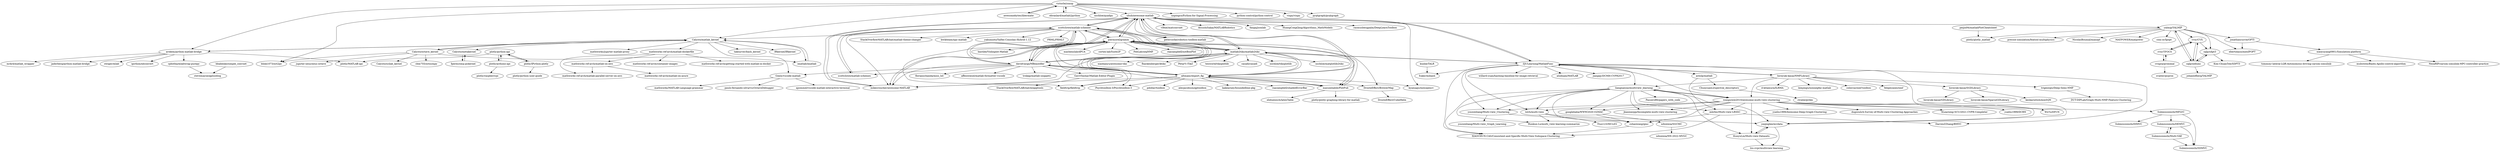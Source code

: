 digraph G {
"peijin94/matlabPlotCheatsheet" -> "plotly/plotly_matlab"
"victorlei/smop" -> "awesomebytes/libermate"
"victorlei/smop" -> "ebranlard/matlab2python"
"victorlei/smop" -> "arokem/python-matlab-bridge"
"victorlei/smop" -> "nschloe/quadpy" ["e"=1]
"victorlei/smop" -> "uhub/awesome-matlab"
"victorlei/smop" -> "blink1073/oct2py"
"victorlei/smop" -> "unpingco/Python-for-Signal-Processing" ["e"=1]
"victorlei/smop" -> "python-control/python-control" ["e"=1]
"victorlei/smop" -> "Calysto/matlab_kernel"
"victorlei/smop" -> "vispy/vispy" ["e"=1]
"victorlei/smop" -> "pyqtgraph/pyqtgraph" ["e"=1]
"areslp/matlab" -> "ChunyuanLI/spectral_descriptors"
"areslp/matlab" -> "mbrbic/Multi-view-LRSSC"
"plotly/python-api" -> "plotly/IPython-plotly"
"plotly/python-api" -> "plotly/arduino-api"
"plotly/python-api" -> "plotly/MATLAB-api"
"Calysto/metakernel" -> "fperez/zmq-pykernel"
"Calysto/matlab_kernel" -> "imatlab/imatlab"
"Calysto/matlab_kernel" -> "Calysto/octave_kernel"
"Calysto/matlab_kernel" -> "Calysto/metakernel"
"Calysto/matlab_kernel" -> "arokem/python-matlab-bridge"
"Calysto/matlab_kernel" -> "mathworks/jupyter-matlab-proxy"
"Calysto/matlab_kernel" -> "mathworks-ref-arch/matlab-dockerfile"
"Calysto/matlab_kernel" -> "takluyver/bash_kernel" ["e"=1]
"Calysto/matlab_kernel" -> "IRkernel/IRkernel" ["e"=1]
"Calysto/matlab_kernel" -> "Gimly/vscode-matlab"
"imatlab/imatlab" -> "Calysto/matlab_kernel"
"scottclowe/matlab-schemer" -> "scottclowe/matlab-schemes"
"scottclowe/matlab-schemer" -> "piermorel/gramm"
"scottclowe/matlab-schemer" -> "matlab2tikz/matlab2tikz"
"scottclowe/matlab-schemer" -> "davidvarga/MBeautifier"
"scottclowe/matlab-schemer" -> "altmany/export_fig"
"scottclowe/matlab-schemer" -> "uhub/awesome-matlab"
"scottclowe/matlab-schemer" -> "StackOverflowMATLABchat/matlab-theme-changer"
"scottclowe/matlab-schemer" -> "mikecroucher/awesome-MATLAB"
"scottclowe/matlab-schemer" -> "fieldtrip/fieldtrip" ["e"=1]
"scottclowe/matlab-schemer" -> "kwikteam/npy-matlab" ["e"=1]
"scottclowe/matlab-schemer" -> "petercorke/robotics-toolbox-matlab" ["e"=1]
"scottclowe/matlab-schemer" -> "yakumioto/YaHei-Consolas-Hybrid-1.12" ["e"=1]
"scottclowe/matlab-schemer" -> "Calysto/matlab_kernel"
"scottclowe/matlab-schemer" -> "bastibe/Violinplot-Matlab"
"scottclowe/matlab-schemer" -> "PRML/PRMLT" ["e"=1]
"liangnaiyao/multiview_learning" -> "wangsiwei2010/awesome-multi-view-clustering"
"liangnaiyao/multiview_learning" -> "yeqinglee/mvdata"
"liangnaiyao/multiview_learning" -> "youweiliang/Multi-view_Clustering"
"liangnaiyao/multiview_learning" -> "lslrh/multi-view"
"liangnaiyao/multiview_learning" -> "KunyuLin/Multi-view-Datasets"
"liangnaiyao/multiview_learning" -> "Jeaninezpp/Incomplete-multi-view-clustering"
"liangnaiyao/multiview_learning" -> "Runkun-Lu/multi_view-learning-summarize"
"liangnaiyao/multiview_learning" -> "cshaowang/gmc"
"liangnaiyao/multiview_learning" -> "Passero86/papers_with_code"
"liangnaiyao/multiview_learning" -> "XIAOCHUN-CAS/Consistent-and-Specific-Multi-View-Subspace-Clustering"
"liangnaiyao/multiview_learning" -> "googlebaba/WWW2020-O2MAC"
"liangnaiyao/multiview_learning" -> "mbrbic/Multi-view-LRSSC"
"matlab2tikz/matlab2tikz" -> "altmany/export_fig"
"matlab2tikz/matlab2tikz" -> "piermorel/gramm"
"matlab2tikz/matlab2tikz" -> "scottclowe/matlab-schemer"
"matlab2tikz/matlab2tikz" -> "nschloe/tikzplotlib" ["e"=1]
"matlab2tikz/matlab2tikz" -> "ZJULearning/MatlabFunc"
"matlab2tikz/matlab2tikz" -> "uhub/awesome-matlab"
"matlab2tikz/matlab2tikz" -> "davidvarga/MBeautifier"
"matlab2tikz/matlab2tikz" -> "mikecroucher/awesome-MATLAB"
"matlab2tikz/matlab2tikz" -> "nschloe/matplotlib2tikz" ["e"=1]
"matlab2tikz/matlab2tikz" -> "masumhabib/PlotPub"
"matlab2tikz/matlab2tikz" -> "xiaohanyu/awesome-tikz" ["e"=1]
"matlab2tikz/matlab2tikz" -> "fhackenberger/ktikz" ["e"=1]
"matlab2tikz/matlab2tikz" -> "PetarV-/TikZ" ["e"=1]
"matlab2tikz/matlab2tikz" -> "texworld/tikzplotlib"
"matlab2tikz/matlab2tikz" -> "casadi/casadi" ["e"=1]
"mathworks-ref-arch/matlab-dockerfile" -> "mathworks-ref-arch/container-images"
"mathworks-ref-arch/matlab-dockerfile" -> "mathworks-ref-arch/getting-started-with-matlab-in-docker"
"mathworks-ref-arch/matlab-dockerfile" -> "mathworks-ref-arch/matlab-parallel-server-on-aws"
"mathworks-ref-arch/matlab-dockerfile" -> "mathworks-ref-arch/matlab-on-aws"
"cvxr/CVX" -> "cvxr/TFOCS"
"cvxr/CVX" -> "sqlp/sdpt3"
"cvxr/CVX" -> "sqlp/sedumi"
"hiroyuki-kasai/SGDLibrary" -> "hiroyuki-kasai/GDLibrary"
"hiroyuki-kasai/SGDLibrary" -> "hiroyuki-kasai/SparseGDLibrary"
"hiroyuki-kasai/SGDLibrary" -> "keskarnitish/minSQN"
"uhub/awesome-matlab" -> "mikecroucher/awesome-MATLAB"
"uhub/awesome-matlab" -> "piermorel/gramm"
"uhub/awesome-matlab" -> "matlab2tikz/matlab2tikz"
"uhub/awesome-matlab" -> "altmany/export_fig"
"uhub/awesome-matlab" -> "scottclowe/matlab-schemer"
"uhub/awesome-matlab" -> "vlfeat/matconvnet" ["e"=1]
"uhub/awesome-matlab" -> "petercorke/robotics-toolbox-matlab" ["e"=1]
"uhub/awesome-matlab" -> "ZJULearning/MatlabFunc"
"uhub/awesome-matlab" -> "AtsushiSakai/MATLABRobotics" ["e"=1]
"uhub/awesome-matlab" -> "fangq/jsonlab"
"uhub/awesome-matlab" -> "HuangCongQing/Algorithms_MathModels" ["e"=1]
"uhub/awesome-matlab" -> "davidvarga/MBeautifier"
"uhub/awesome-matlab" -> "rasmusbergpalm/DeepLearnToolbox" ["e"=1]
"uhub/awesome-matlab" -> "kyamagu/mexopencv" ["e"=1]
"uhub/awesome-matlab" -> "yalmip/YALMIP"
"wangsiwei2010/awesome-multi-view-clustering" -> "liangnaiyao/multiview_learning"
"wangsiwei2010/awesome-multi-view-clustering" -> "youweiliang/Multi-view_Clustering"
"wangsiwei2010/awesome-multi-view-clustering" -> "yeqinglee/mvdata"
"wangsiwei2010/awesome-multi-view-clustering" -> "yueliu1999/Awesome-Deep-Graph-Clustering" ["e"=1]
"wangsiwei2010/awesome-multi-view-clustering" -> "KunyuLin/Multi-view-Datasets"
"wangsiwei2010/awesome-multi-view-clustering" -> "Jeaninezpp/Incomplete-multi-view-clustering"
"wangsiwei2010/awesome-multi-view-clustering" -> "cshaowang/gmc"
"wangsiwei2010/awesome-multi-view-clustering" -> "lslrh/multi-view"
"wangsiwei2010/awesome-multi-view-clustering" -> "googlebaba/WWW2020-O2MAC"
"wangsiwei2010/awesome-multi-view-clustering" -> "dugzzuli/A-Survey-of-Multi-view-Clustering-Approaches"
"wangsiwei2010/awesome-multi-view-clustering" -> "XLearning-SCU/2021-CVPR-Completer" ["e"=1]
"wangsiwei2010/awesome-multi-view-clustering" -> "yueliu1999/DCRN" ["e"=1]
"wangsiwei2010/awesome-multi-view-clustering" -> "SubmissionsIn/MFLVC"
"wangsiwei2010/awesome-multi-view-clustering" -> "WxTu/DFCN" ["e"=1]
"wangsiwei2010/awesome-multi-view-clustering" -> "mbrbic/Multi-view-LRSSC"
"xiaoyuyang0901/Simulation-platform" -> "NezaRIP/carsim-simulink-MPC-controller-practice"
"xiaoyuyang0901/Simulation-platform" -> "tommoy/-lateral-LQR-Autonomous-driving-carsim-simulink-"
"xiaoyuyang0901/Simulation-platform" -> "mubowen/Baidu-Apollo-control-algorithm" ["e"=1]
"kunhe/TALR" -> "fcakir/mihash"
"ZJULearning/MatlabFunc" -> "liangnaiyao/multiview_learning"
"ZJULearning/MatlabFunc" -> "hiroyuki-kasai/NMFLibrary"
"ZJULearning/MatlabFunc" -> "matlab2tikz/matlab2tikz"
"ZJULearning/MatlabFunc" -> "willard-yuan/hashing-baseline-for-image-retrieval" ["e"=1]
"ZJULearning/MatlabFunc" -> "wangsiwei2010/awesome-multi-view-clustering"
"ZJULearning/MatlabFunc" -> "fcakir/mihash"
"ZJULearning/MatlabFunc" -> "areslp/matlab"
"ZJULearning/MatlabFunc" -> "youweiliang/Multi-view_Clustering"
"ZJULearning/MatlabFunc" -> "XIAOCHUN-CAS/Consistent-and-Specific-Multi-View-Subspace-Clustering"
"ZJULearning/MatlabFunc" -> "lslrh/multi-view"
"ZJULearning/MatlabFunc" -> "yeqinglee/mvdata"
"ZJULearning/MatlabFunc" -> "aludnam/MATLAB"
"ZJULearning/MatlabFunc" -> "jiangqy/DCMH-CVPR2017" ["e"=1]
"ZJULearning/MatlabFunc" -> "DarrenZZhang/BMVC"
"ZJULearning/MatlabFunc" -> "uhub/awesome-matlab"
"KunyuLin/Multi-view-Datasets" -> "yeqinglee/mvdata"
"KunyuLin/Multi-view-Datasets" -> "lzu-cvpr/multiview-learning"
"mbrbic/Multi-view-LRSSC" -> "XIAOCHUN-CAS/Consistent-and-Specific-Multi-View-Subspace-Clustering"
"mbrbic/Multi-view-LRSSC" -> "cshaowang/gmc"
"mbrbic/Multi-view-LRSSC" -> "DarrenZZhang/BMVC"
"SubmissionsIn/DEMVC" -> "SubmissionsIn/SDMVC"
"SubmissionsIn/DEMVC" -> "SubmissionsIn/Multi-VAE"
"SubmissionsIn/Multi-VAE" -> "SubmissionsIn/SDMVC"
"SubmissionsIn/Multi-VAE" -> "SubmissionsIn/DEMVC"
"googlebaba/WWW2020-O2MAC" -> "xdweixia/SGCMC"
"googlebaba/WWW2020-O2MAC" -> "cshaowang/gmc"
"yalmip/YALMIP" -> "sqlp/sedumi"
"yalmip/YALMIP" -> "sqlp/sdpt3"
"yalmip/YALMIP" -> "cvxr/CVX"
"yalmip/YALMIP" -> "jonathancurrie/OPTI"
"yalmip/YALMIP" -> "precise-simulation/featool-multiphysics" ["e"=1]
"yalmip/YALMIP" -> "NicolasBoumal/manopt" ["e"=1]
"yalmip/YALMIP" -> "MATPOWER/matpower" ["e"=1]
"yalmip/YALMIP" -> "plotly/plotly_matlab"
"yalmip/YALMIP" -> "ebertolazzi/mexIPOPT"
"yalmip/YALMIP" -> "coin-or/Ipopt" ["e"=1]
"altmany/export_fig" -> "matlab2tikz/matlab2tikz"
"altmany/export_fig" -> "piermorel/gramm"
"altmany/export_fig" -> "masumhabib/PlotPub"
"altmany/export_fig" -> "uhub/awesome-matlab"
"altmany/export_fig" -> "scottclowe/matlab-schemer"
"altmany/export_fig" -> "fieldtrip/fieldtrip" ["e"=1]
"altmany/export_fig" -> "DrosteEffect/BrewerMap"
"altmany/export_fig" -> "kakearney/boundedline-pkg"
"altmany/export_fig" -> "raacampbell/shadedErrorBar"
"altmany/export_fig" -> "mikecroucher/awesome-MATLAB"
"altmany/export_fig" -> "davidvarga/MBeautifier"
"altmany/export_fig" -> "pdollar/toolbox" ["e"=1]
"altmany/export_fig" -> "kyamagu/mexopencv" ["e"=1]
"altmany/export_fig" -> "Psychtoolbox-3/Psychtoolbox-3" ["e"=1]
"altmany/export_fig" -> "alecjacobson/gptoolbox" ["e"=1]
"piermorel/gramm" -> "masumhabib/PlotPub"
"piermorel/gramm" -> "altmany/export_fig"
"piermorel/gramm" -> "scottclowe/matlab-schemer"
"piermorel/gramm" -> "matlab2tikz/matlab2tikz"
"piermorel/gramm" -> "uhub/awesome-matlab"
"piermorel/gramm" -> "fieldtrip/fieldtrip" ["e"=1]
"piermorel/gramm" -> "davidvarga/MBeautifier"
"piermorel/gramm" -> "Psychtoolbox-3/Psychtoolbox-3" ["e"=1]
"piermorel/gramm" -> "bastibe/Violinplot-Matlab"
"piermorel/gramm" -> "machenslab/dPCA" ["e"=1]
"piermorel/gramm" -> "mikecroucher/awesome-MATLAB"
"piermorel/gramm" -> "DrosteEffect/BrewerMap"
"piermorel/gramm" -> "cortex-lab/Suite2P" ["e"=1]
"piermorel/gramm" -> "FeeLab/seqNMF" ["e"=1]
"piermorel/gramm" -> "raacampbell/notBoxPlot"
"cvxgrp/proximal" -> "svaiter/pyprox"
"cvxgrp/proximal" -> "cvxr/TFOCS"
"cvxr/TFOCS" -> "cvxr/CVX"
"cvxr/TFOCS" -> "cvxgrp/proximal"
"cshaowang/gmc" -> "XIAOCHUN-CAS/Consistent-and-Specific-Multi-View-Subspace-Clustering"
"ebranlard/matlab2python" -> "victorlei/smop"
"davidvarga/MBeautifier" -> "piermorel/gramm"
"davidvarga/MBeautifier" -> "scottclowe/matlab-schemer"
"davidvarga/MBeautifier" -> "GavriYashar/Matlab-Editor-Plugin"
"davidvarga/MBeautifier" -> "Gimly/vscode-matlab"
"davidvarga/MBeautifier" -> "florianschanda/miss_hit"
"davidvarga/MBeautifier" -> "matlab2tikz/matlab2tikz"
"davidvarga/MBeautifier" -> "affenwiesel/matlab-formatter-vscode"
"davidvarga/MBeautifier" -> "mikecroucher/awesome-MATLAB"
"davidvarga/MBeautifier" -> "trnkap/matlab-snippets"
"davidvarga/MBeautifier" -> "scottclowe/matlab-schemes"
"davidvarga/MBeautifier" -> "altmany/export_fig"
"davidvarga/MBeautifier" -> "masumhabib/PlotPub"
"davidvarga/MBeautifier" -> "uhub/awesome-matlab"
"plotly/arduino-api" -> "plotly/raspberrypi"
"plotly/arduino-api" -> "plotly/python-api"
"masumhabib/PlotPub" -> "piermorel/gramm"
"masumhabib/PlotPub" -> "altmany/export_fig"
"masumhabib/PlotPub" -> "plotly/plotly-graphing-library-for-matlab"
"masumhabib/PlotPub" -> "eliduenisch/latexTable"
"hiroyuki-kasai/NMFLibrary" -> "kimjingu/nonnegfac-matlab"
"hiroyuki-kasai/NMFLibrary" -> "colinvaz/nmf-toolbox"
"hiroyuki-kasai/NMFLibrary" -> "ZJULearning/MatlabFunc"
"hiroyuki-kasai/NMFLibrary" -> "trigeorgis/Deep-Semi-NMF"
"hiroyuki-kasai/NMFLibrary" -> "liangnaiyao/multiview_learning"
"hiroyuki-kasai/NMFLibrary" -> "felipeyanez/nmf"
"hiroyuki-kasai/NMFLibrary" -> "d-kitamura/ILRMA" ["e"=1]
"hiroyuki-kasai/NMFLibrary" -> "wangsiwei2010/awesome-multi-view-clustering"
"hiroyuki-kasai/NMFLibrary" -> "hiroyuki-kasai/SGDLibrary"
"Calysto/octave_kernel" -> "Calysto/matlab_kernel"
"Calysto/octave_kernel" -> "blink1073/oct2py"
"Calysto/octave_kernel" -> "Calysto/scilab_kernel"
"Calysto/octave_kernel" -> "cbm755/octsympy"
"Calysto/octave_kernel" -> "jupyter-xeus/xeus-octave"
"Calysto/octave_kernel" -> "imatlab/imatlab"
"jonathancurrie/OPTI" -> "ebertolazzi/mexIPOPT"
"jonathancurrie/OPTI" -> "xiaoyuyang0901/Simulation-platform"
"fperez/zmq-pykernel" -> "Calysto/metakernel"
"scottclowe/matlab-schemes" -> "scottclowe/matlab-schemer"
"mathworks-ref-arch/matlab-on-aws" -> "mathworks-ref-arch/matlab-parallel-server-on-aws"
"mathworks-ref-arch/matlab-on-aws" -> "mathworks-ref-arch/matlab-on-azure"
"ChunyuanLI/spectral_descriptors" -> "ctralie/pyhks"
"SubmissionsIn/MFLVC" -> "SubmissionsIn/SDMVC"
"SubmissionsIn/MFLVC" -> "SubmissionsIn/DEMVC"
"SubmissionsIn/MFLVC" -> "SubmissionsIn/DIMVC"
"sqlp/sdpt3" -> "Kim-ChuanToh/SDPT3"
"sqlp/sdpt3" -> "sqlp/sedumi"
"arokem/python-matlab-bridge" -> "jaderberg/python-matlab-bridge"
"arokem/python-matlab-bridge" -> "ewiger/mlab"
"arokem/python-matlab-bridge" -> "ipython/nbconvert" ["e"=1]
"arokem/python-matlab-bridge" -> "cpbotha/mlabwrap-purepy"
"arokem/python-matlab-bridge" -> "mrkrd/matlab_wrapper"
"arokem/python-matlab-bridge" -> "plotly/MATLAB-api"
"arokem/python-matlab-bridge" -> "Calysto/matlab_kernel"
"trigeorgis/Deep-Semi-NMF" -> "DUT-DIPLab/Graph-Multi-NMF-Feature-Clustering"
"DrosteEffect/BrewerMap" -> "DrosteEffect/CubeHelix"
"mikecroucher/awesome-MATLAB" -> "uhub/awesome-matlab"
"mikecroucher/awesome-MATLAB" -> "piermorel/gramm"
"sqlp/sedumi" -> "sqlp/sdpt3"
"sqlp/sedumi" -> "johanlofberg/YALMIP"
"sqlp/sedumi" -> "yalmip/YALMIP"
"sqlp/sedumi" -> "cvxr/CVX"
"awesomebytes/libermate" -> "victorlei/smop"
"lslrh/multi-view" -> "Runkun-Lu/multi_view-learning-summarize"
"lslrh/multi-view" -> "Ttuo123/MCLES"
"lslrh/multi-view" -> "yeqinglee/mvdata"
"youweiliang/Multi-view_Clustering" -> "youweiliang/Multi-view_Graph_Learning"
"youweiliang/Multi-view_Clustering" -> "cshaowang/gmc"
"Gimly/vscode-matlab" -> "mathworks/MATLAB-Language-grammar"
"Gimly/vscode-matlab" -> "paulo-fernando-silva/vscOctaveDebugger"
"Gimly/vscode-matlab" -> "apommel/vscode-matlab-interactive-terminal"
"bbabenko/simple_convnet" -> "stevemayne/gplusblog"
"plotly/IPython-plotly" -> "plotly/python-api"
"plotly/IPython-plotly" -> "plotly/python-user-guide" ["e"=1]
"cpbotha/mlabwrap-purepy" -> "stevemayne/gplusblog"
"yeqinglee/mvdata" -> "KunyuLin/Multi-view-Datasets"
"yeqinglee/mvdata" -> "lzu-cvpr/multiview-learning"
"GavriYashar/Matlab-Editor-Plugin" -> "StackOverflowMATLABchat/mlapptools"
"xdweixia/SGCMC" -> "xdweixia/NN-2022-MVGC"
"peijin94/matlabPlotCheatsheet" ["l"="7.573,10.518"]
"plotly/plotly_matlab" ["l"="7.599,10.497"]
"victorlei/smop" ["l"="7.841,10.414"]
"awesomebytes/libermate" ["l"="7.818,10.44"]
"ebranlard/matlab2python" ["l"="7.846,10.447"]
"arokem/python-matlab-bridge" ["l"="7.91,10.442"]
"nschloe/quadpy" ["l"="21.697,34.606"]
"uhub/awesome-matlab" ["l"="7.73,10.349"]
"blink1073/oct2py" ["l"="7.886,10.411"]
"unpingco/Python-for-Signal-Processing" ["l"="23.032,30.687"]
"python-control/python-control" ["l"="27.916,42.09"]
"Calysto/matlab_kernel" ["l"="7.889,10.373"]
"vispy/vispy" ["l"="-10.27,21.557"]
"pyqtgraph/pyqtgraph" ["l"="-10.224,21.734"]
"areslp/matlab" ["l"="7.718,10.182"]
"ChunyuanLI/spectral_descriptors" ["l"="7.74,10.151"]
"mbrbic/Multi-view-LRSSC" ["l"="7.687,10.188"]
"plotly/python-api" ["l"="8.017,10.53"]
"plotly/IPython-plotly" ["l"="8.047,10.526"]
"plotly/arduino-api" ["l"="8.029,10.561"]
"plotly/MATLAB-api" ["l"="7.969,10.492"]
"Calysto/metakernel" ["l"="7.918,10.317"]
"fperez/zmq-pykernel" ["l"="7.932,10.292"]
"imatlab/imatlab" ["l"="7.914,10.361"]
"Calysto/octave_kernel" ["l"="7.932,10.386"]
"mathworks/jupyter-matlab-proxy" ["l"="7.908,10.399"]
"mathworks-ref-arch/matlab-dockerfile" ["l"="7.971,10.338"]
"takluyver/bash_kernel" ["l"="21.436,28.678"]
"IRkernel/IRkernel" ["l"="20.331,43.558"]
"Gimly/vscode-matlab" ["l"="7.837,10.326"]
"scottclowe/matlab-schemer" ["l"="7.758,10.342"]
"scottclowe/matlab-schemes" ["l"="7.785,10.326"]
"piermorel/gramm" ["l"="7.708,10.347"]
"matlab2tikz/matlab2tikz" ["l"="7.714,10.303"]
"davidvarga/MBeautifier" ["l"="7.747,10.313"]
"altmany/export_fig" ["l"="7.7,10.324"]
"StackOverflowMATLABchat/matlab-theme-changer" ["l"="7.785,10.361"]
"mikecroucher/awesome-MATLAB" ["l"="7.73,10.326"]
"fieldtrip/fieldtrip" ["l"="28.494,37.426"]
"kwikteam/npy-matlab" ["l"="29.374,37.647"]
"petercorke/robotics-toolbox-matlab" ["l"="29.074,41.711"]
"yakumioto/YaHei-Consolas-Hybrid-1.12" ["l"="-33.452,-19.812"]
"bastibe/Violinplot-Matlab" ["l"="7.746,10.38"]
"PRML/PRMLT" ["l"="23.927,31.179"]
"liangnaiyao/multiview_learning" ["l"="7.66,10.193"]
"wangsiwei2010/awesome-multi-view-clustering" ["l"="7.643,10.189"]
"yeqinglee/mvdata" ["l"="7.643,10.216"]
"youweiliang/Multi-view_Clustering" ["l"="7.657,10.214"]
"lslrh/multi-view" ["l"="7.672,10.207"]
"KunyuLin/Multi-view-Datasets" ["l"="7.628,10.206"]
"Jeaninezpp/Incomplete-multi-view-clustering" ["l"="7.621,10.189"]
"Runkun-Lu/multi_view-learning-summarize" ["l"="7.682,10.176"]
"cshaowang/gmc" ["l"="7.668,10.18"]
"Passero86/papers_with_code" ["l"="7.679,10.159"]
"XIAOCHUN-CAS/Consistent-and-Specific-Multi-View-Subspace-Clustering" ["l"="7.684,10.203"]
"googlebaba/WWW2020-O2MAC" ["l"="7.661,10.156"]
"nschloe/tikzplotlib" ["l"="7.314,9.238"]
"ZJULearning/MatlabFunc" ["l"="7.682,10.238"]
"nschloe/matplotlib2tikz" ["l"="7.369,9.371"]
"masumhabib/PlotPub" ["l"="7.675,10.328"]
"xiaohanyu/awesome-tikz" ["l"="7.279,9.19"]
"fhackenberger/ktikz" ["l"="7.313,9.266"]
"PetarV-/TikZ" ["l"="7.276,9.25"]
"texworld/tikzplotlib" ["l"="7.672,10.372"]
"casadi/casadi" ["l"="28.029,42.063"]
"mathworks-ref-arch/container-images" ["l"="7.989,10.315"]
"mathworks-ref-arch/getting-started-with-matlab-in-docker" ["l"="7.972,10.315"]
"mathworks-ref-arch/matlab-parallel-server-on-aws" ["l"="7.997,10.339"]
"mathworks-ref-arch/matlab-on-aws" ["l"="8.013,10.327"]
"cvxr/CVX" ["l"="7.64,10.524"]
"cvxr/TFOCS" ["l"="7.633,10.56"]
"sqlp/sdpt3" ["l"="7.629,10.502"]
"sqlp/sedumi" ["l"="7.651,10.501"]
"hiroyuki-kasai/SGDLibrary" ["l"="7.603,10.101"]
"hiroyuki-kasai/GDLibrary" ["l"="7.612,10.07"]
"hiroyuki-kasai/SparseGDLibrary" ["l"="7.576,10.089"]
"keskarnitish/minSQN" ["l"="7.589,10.072"]
"vlfeat/matconvnet" ["l"="30.195,37.089"]
"AtsushiSakai/MATLABRobotics" ["l"="28.79,42.932"]
"fangq/jsonlab" ["l"="7.726,10.411"]
"HuangCongQing/Algorithms_MathModels" ["l"="22.071,31.472"]
"rasmusbergpalm/DeepLearnToolbox" ["l"="27.041,34"]
"kyamagu/mexopencv" ["l"="30.151,37.054"]
"yalmip/YALMIP" ["l"="7.64,10.469"]
"yueliu1999/Awesome-Deep-Graph-Clustering" ["l"="21.985,27.742"]
"dugzzuli/A-Survey-of-Multi-view-Clustering-Approaches" ["l"="7.643,10.151"]
"XLearning-SCU/2021-CVPR-Completer" ["l"="34.375,36.292"]
"yueliu1999/DCRN" ["l"="21.967,27.793"]
"SubmissionsIn/MFLVC" ["l"="7.583,10.189"]
"WxTu/DFCN" ["l"="21.927,38.891"]
"xiaoyuyang0901/Simulation-platform" ["l"="7.542,10.472"]
"NezaRIP/carsim-simulink-MPC-controller-practice" ["l"="7.516,10.467"]
"tommoy/-lateral-LQR-Autonomous-driving-carsim-simulink-" ["l"="7.524,10.488"]
"mubowen/Baidu-Apollo-control-algorithm" ["l"="28.031,41.876"]
"kunhe/TALR" ["l"="7.748,10.207"]
"fcakir/mihash" ["l"="7.722,10.223"]
"hiroyuki-kasai/NMFLibrary" ["l"="7.629,10.168"]
"willard-yuan/hashing-baseline-for-image-retrieval" ["l"="32.919,34.289"]
"aludnam/MATLAB" ["l"="7.647,10.255"]
"jiangqy/DCMH-CVPR2017" ["l"="31.924,33.75"]
"DarrenZZhang/BMVC" ["l"="7.698,10.215"]
"lzu-cvpr/multiview-learning" ["l"="7.613,10.222"]
"SubmissionsIn/DEMVC" ["l"="7.553,10.199"]
"SubmissionsIn/SDMVC" ["l"="7.554,10.186"]
"SubmissionsIn/Multi-VAE" ["l"="7.536,10.194"]
"xdweixia/SGCMC" ["l"="7.671,10.122"]
"jonathancurrie/OPTI" ["l"="7.584,10.467"]
"precise-simulation/featool-multiphysics" ["l"="21.068,34.279"]
"NicolasBoumal/manopt" ["l"="22.608,33.836"]
"MATPOWER/matpower" ["l"="26.034,-18.848"]
"ebertolazzi/mexIPOPT" ["l"="7.608,10.46"]
"coin-or/Ipopt" ["l"="27.961,42.025"]
"DrosteEffect/BrewerMap" ["l"="7.665,10.352"]
"kakearney/boundedline-pkg" ["l"="7.67,10.294"]
"raacampbell/shadedErrorBar" ["l"="7.645,10.309"]
"pdollar/toolbox" ["l"="30.128,37.047"]
"Psychtoolbox-3/Psychtoolbox-3" ["l"="28.419,37.371"]
"alecjacobson/gptoolbox" ["l"="-11.082,27.27"]
"machenslab/dPCA" ["l"="28.292,37.571"]
"cortex-lab/Suite2P" ["l"="29.471,37.706"]
"FeeLab/seqNMF" ["l"="29.511,37.693"]
"raacampbell/notBoxPlot" ["l"="7.699,10.385"]
"cvxgrp/proximal" ["l"="7.627,10.59"]
"svaiter/pyprox" ["l"="7.62,10.616"]
"GavriYashar/Matlab-Editor-Plugin" ["l"="7.779,10.265"]
"florianschanda/miss_hit" ["l"="7.79,10.294"]
"affenwiesel/matlab-formatter-vscode" ["l"="7.769,10.288"]
"trnkap/matlab-snippets" ["l"="7.75,10.278"]
"plotly/raspberrypi" ["l"="8.044,10.588"]
"plotly/plotly-graphing-library-for-matlab" ["l"="7.629,10.327"]
"eliduenisch/latexTable" ["l"="7.636,10.345"]
"kimjingu/nonnegfac-matlab" ["l"="7.609,10.14"]
"colinvaz/nmf-toolbox" ["l"="7.629,10.134"]
"trigeorgis/Deep-Semi-NMF" ["l"="7.584,10.145"]
"felipeyanez/nmf" ["l"="7.607,10.163"]
"d-kitamura/ILRMA" ["l"="2.335,39.183"]
"Calysto/scilab_kernel" ["l"="7.954,10.405"]
"cbm755/octsympy" ["l"="7.977,10.392"]
"jupyter-xeus/xeus-octave" ["l"="7.954,10.376"]
"mathworks-ref-arch/matlab-on-azure" ["l"="8.037,10.319"]
"ctralie/pyhks" ["l"="7.755,10.13"]
"SubmissionsIn/DIMVC" ["l"="7.564,10.174"]
"Kim-ChuanToh/SDPT3" ["l"="7.613,10.519"]
"jaderberg/python-matlab-bridge" ["l"="7.933,10.472"]
"ewiger/mlab" ["l"="7.945,10.448"]
"ipython/nbconvert" ["l"="21.714,28.824"]
"cpbotha/mlabwrap-purepy" ["l"="7.914,10.486"]
"mrkrd/matlab_wrapper" ["l"="7.897,10.473"]
"DUT-DIPLab/Graph-Multi-NMF-Feature-Clustering" ["l"="7.562,10.134"]
"DrosteEffect/CubeHelix" ["l"="7.639,10.371"]
"johanlofberg/YALMIP" ["l"="7.674,10.518"]
"Ttuo123/MCLES" ["l"="7.698,10.199"]
"youweiliang/Multi-view_Graph_Learning" ["l"="7.635,10.232"]
"mathworks/MATLAB-Language-grammar" ["l"="7.862,10.322"]
"paulo-fernando-silva/vscOctaveDebugger" ["l"="7.841,10.298"]
"apommel/vscode-matlab-interactive-terminal" ["l"="7.858,10.302"]
"bbabenko/simple_convnet" ["l"="7.918,10.54"]
"stevemayne/gplusblog" ["l"="7.917,10.515"]
"plotly/python-user-guide" ["l"="21.458,28.911"]
"StackOverflowMATLABchat/mlapptools" ["l"="7.798,10.244"]
"xdweixia/NN-2022-MVGC" ["l"="7.678,10.101"]
}